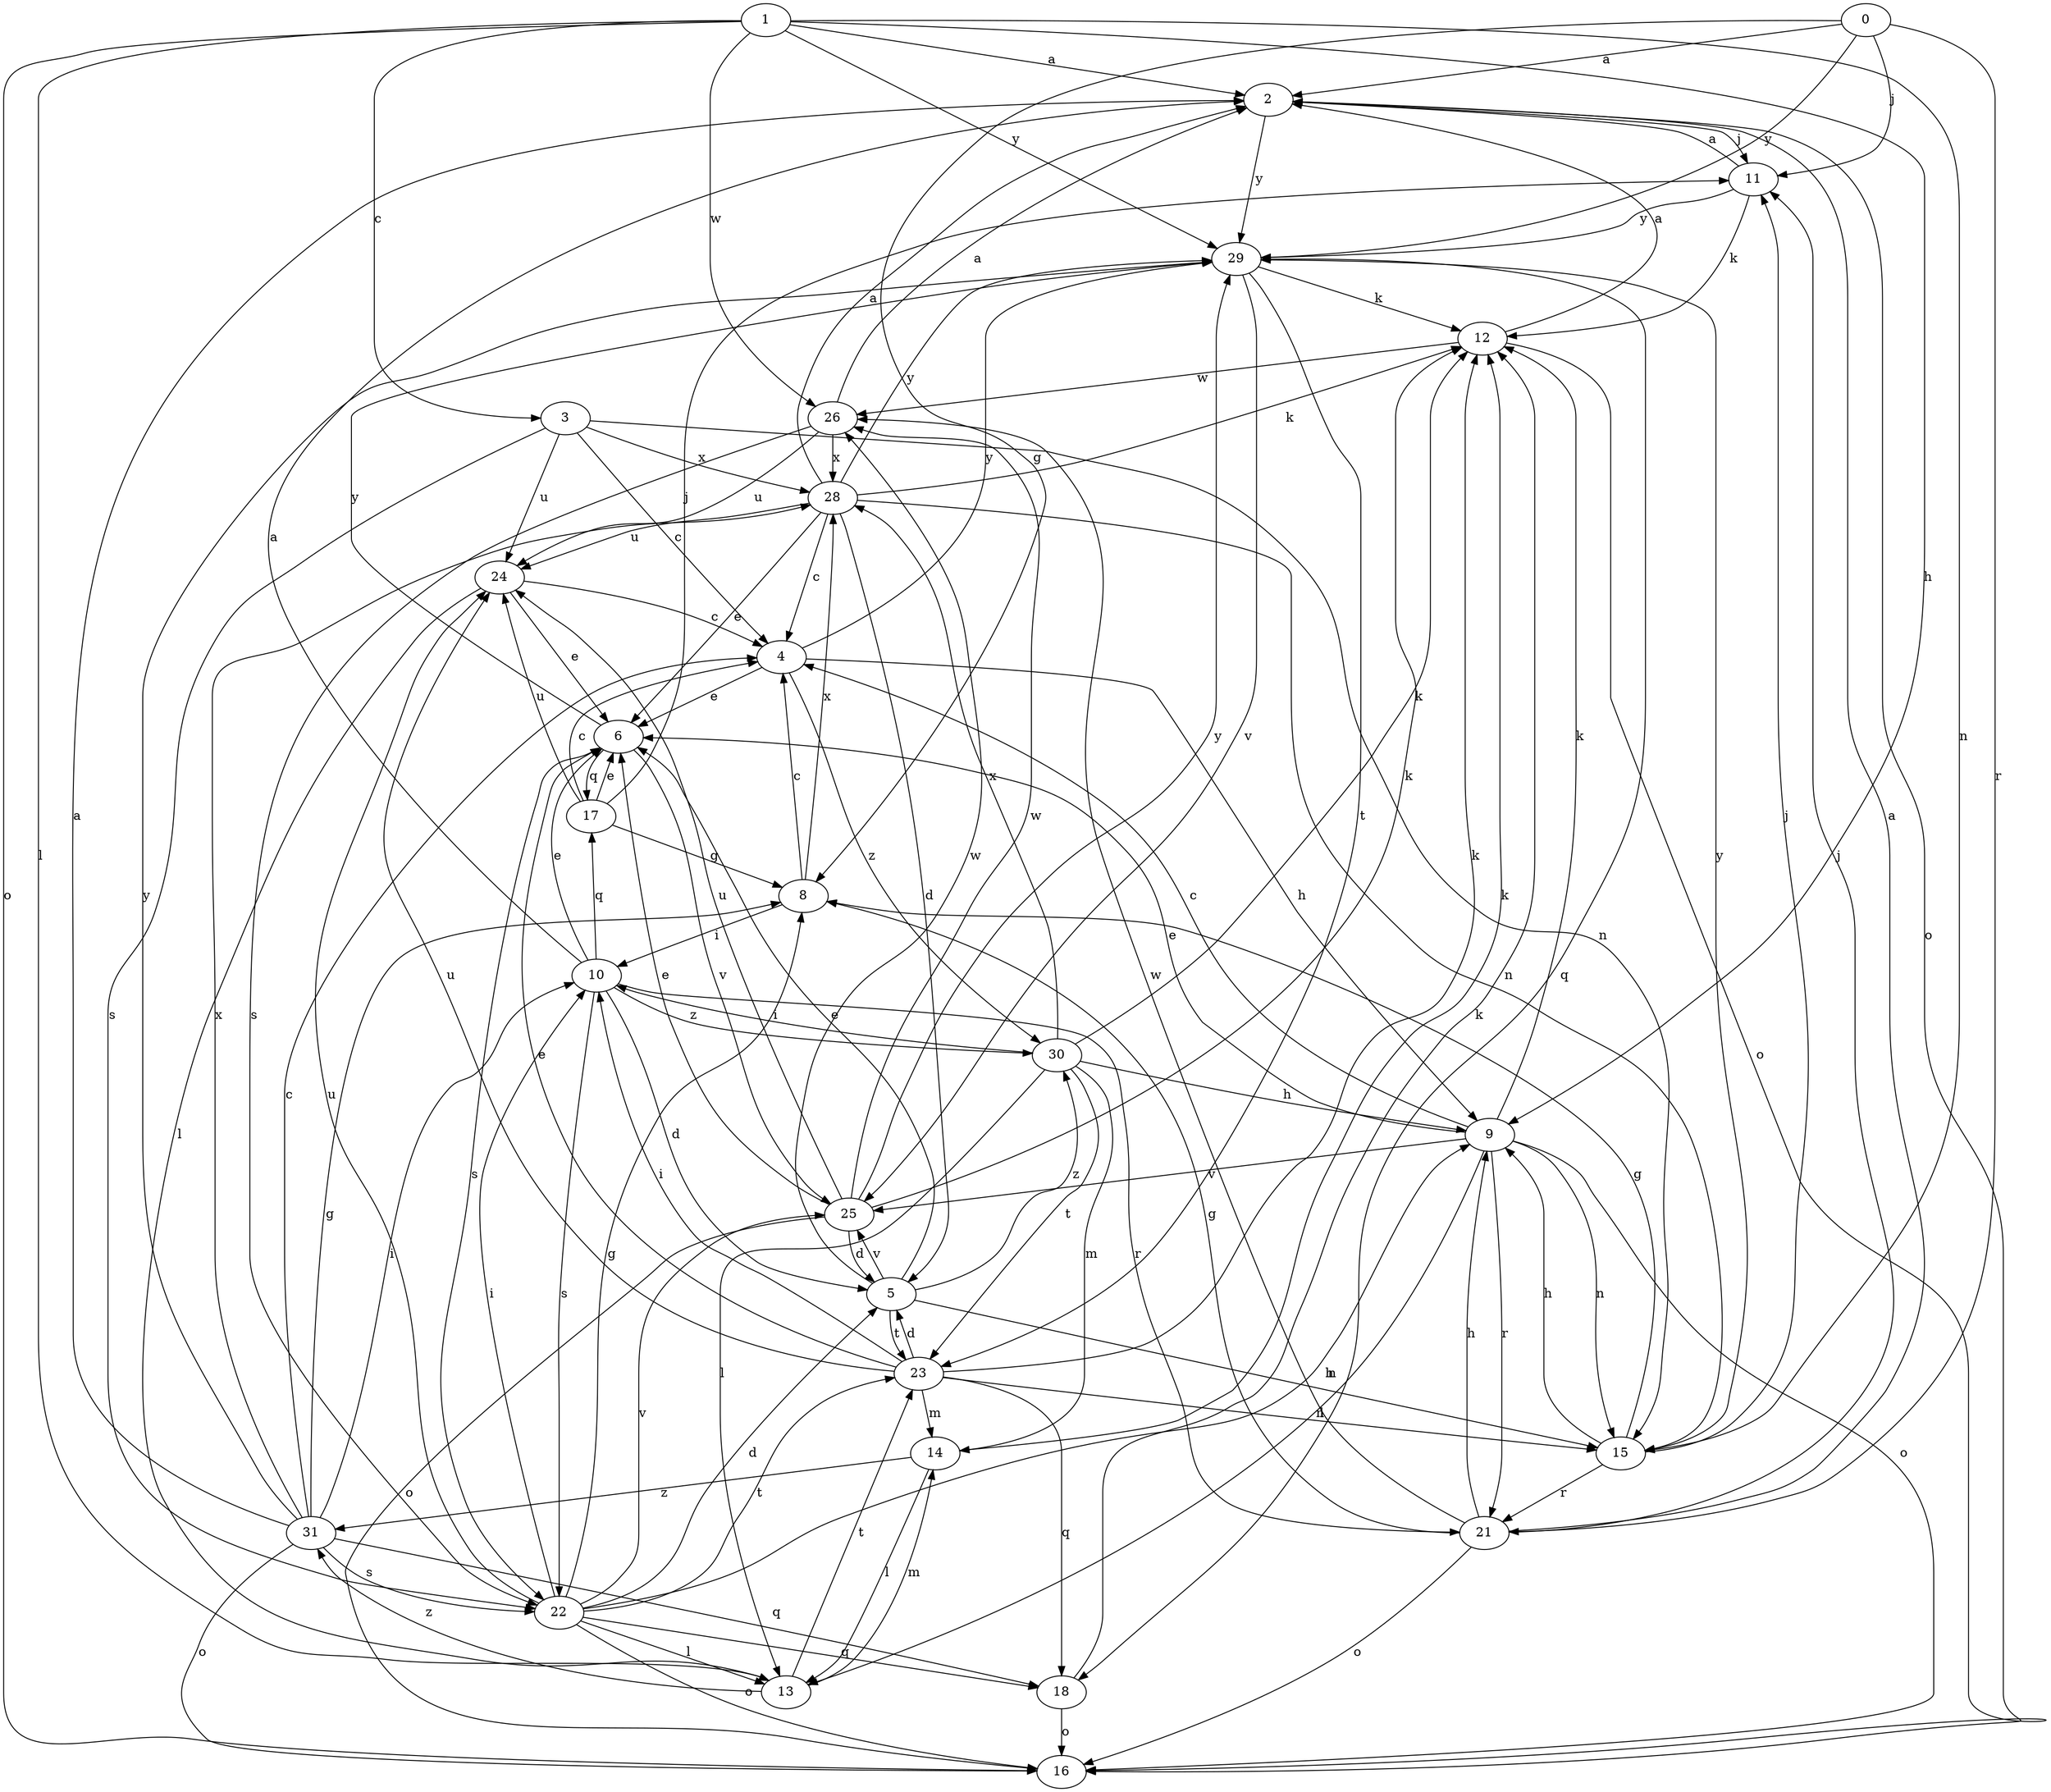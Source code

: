 strict digraph  {
1;
2;
3;
4;
5;
6;
8;
9;
10;
11;
12;
13;
14;
15;
16;
17;
18;
21;
22;
23;
24;
0;
25;
26;
28;
29;
30;
31;
1 -> 2  [label=a];
1 -> 3  [label=c];
1 -> 9  [label=h];
1 -> 13  [label=l];
1 -> 15  [label=n];
1 -> 16  [label=o];
1 -> 26  [label=w];
1 -> 29  [label=y];
2 -> 11  [label=j];
2 -> 16  [label=o];
2 -> 29  [label=y];
3 -> 4  [label=c];
3 -> 15  [label=n];
3 -> 22  [label=s];
3 -> 24  [label=u];
3 -> 28  [label=x];
4 -> 6  [label=e];
4 -> 9  [label=h];
4 -> 29  [label=y];
4 -> 30  [label=z];
5 -> 6  [label=e];
5 -> 15  [label=n];
5 -> 23  [label=t];
5 -> 25  [label=v];
5 -> 26  [label=w];
5 -> 30  [label=z];
6 -> 17  [label=q];
6 -> 22  [label=s];
6 -> 25  [label=v];
6 -> 29  [label=y];
8 -> 4  [label=c];
8 -> 10  [label=i];
8 -> 28  [label=x];
9 -> 4  [label=c];
9 -> 6  [label=e];
9 -> 12  [label=k];
9 -> 13  [label=l];
9 -> 15  [label=n];
9 -> 16  [label=o];
9 -> 21  [label=r];
9 -> 25  [label=v];
10 -> 2  [label=a];
10 -> 5  [label=d];
10 -> 6  [label=e];
10 -> 17  [label=q];
10 -> 21  [label=r];
10 -> 22  [label=s];
10 -> 30  [label=z];
11 -> 2  [label=a];
11 -> 12  [label=k];
11 -> 29  [label=y];
12 -> 2  [label=a];
12 -> 16  [label=o];
12 -> 26  [label=w];
13 -> 14  [label=m];
13 -> 23  [label=t];
13 -> 31  [label=z];
14 -> 12  [label=k];
14 -> 13  [label=l];
14 -> 31  [label=z];
15 -> 8  [label=g];
15 -> 9  [label=h];
15 -> 11  [label=j];
15 -> 21  [label=r];
15 -> 29  [label=y];
17 -> 4  [label=c];
17 -> 6  [label=e];
17 -> 8  [label=g];
17 -> 11  [label=j];
17 -> 24  [label=u];
18 -> 12  [label=k];
18 -> 16  [label=o];
21 -> 2  [label=a];
21 -> 8  [label=g];
21 -> 9  [label=h];
21 -> 11  [label=j];
21 -> 16  [label=o];
21 -> 26  [label=w];
22 -> 5  [label=d];
22 -> 8  [label=g];
22 -> 9  [label=h];
22 -> 10  [label=i];
22 -> 13  [label=l];
22 -> 16  [label=o];
22 -> 18  [label=q];
22 -> 23  [label=t];
22 -> 24  [label=u];
22 -> 25  [label=v];
23 -> 5  [label=d];
23 -> 6  [label=e];
23 -> 10  [label=i];
23 -> 12  [label=k];
23 -> 14  [label=m];
23 -> 15  [label=n];
23 -> 18  [label=q];
23 -> 24  [label=u];
24 -> 4  [label=c];
24 -> 6  [label=e];
24 -> 13  [label=l];
0 -> 2  [label=a];
0 -> 8  [label=g];
0 -> 11  [label=j];
0 -> 21  [label=r];
0 -> 29  [label=y];
25 -> 5  [label=d];
25 -> 6  [label=e];
25 -> 12  [label=k];
25 -> 16  [label=o];
25 -> 24  [label=u];
25 -> 26  [label=w];
25 -> 29  [label=y];
26 -> 2  [label=a];
26 -> 22  [label=s];
26 -> 24  [label=u];
26 -> 28  [label=x];
28 -> 2  [label=a];
28 -> 4  [label=c];
28 -> 5  [label=d];
28 -> 6  [label=e];
28 -> 12  [label=k];
28 -> 15  [label=n];
28 -> 24  [label=u];
28 -> 29  [label=y];
29 -> 12  [label=k];
29 -> 18  [label=q];
29 -> 23  [label=t];
29 -> 25  [label=v];
30 -> 9  [label=h];
30 -> 10  [label=i];
30 -> 12  [label=k];
30 -> 13  [label=l];
30 -> 14  [label=m];
30 -> 23  [label=t];
30 -> 28  [label=x];
31 -> 2  [label=a];
31 -> 4  [label=c];
31 -> 8  [label=g];
31 -> 10  [label=i];
31 -> 16  [label=o];
31 -> 18  [label=q];
31 -> 22  [label=s];
31 -> 28  [label=x];
31 -> 29  [label=y];
}
